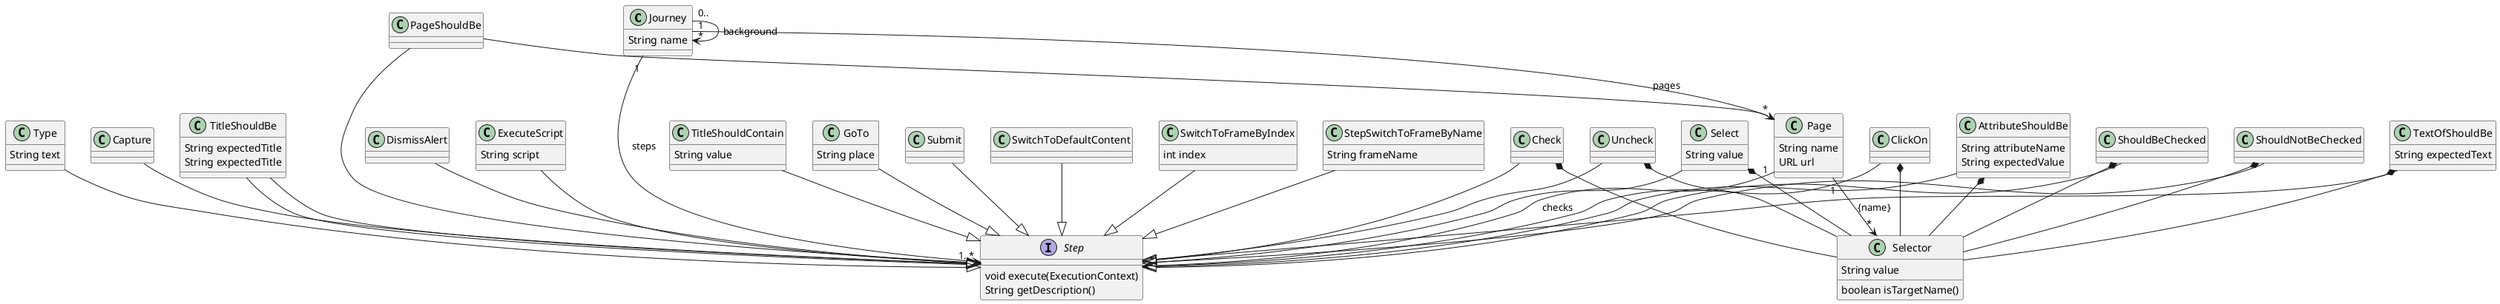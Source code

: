 @startuml

Journey : String name
Journey "1" --> "*" Page : pages
Journey "1" --> "1..*" Step : steps
Journey "0.." --> "*" Journey: background

Page : String name
Page : URL url
Page "1" -->  "*" Step: checks
Page "1" --> "*" Selector : {name}

interface Step

Step : void execute(ExecutionContext)
Step : String getDescription()

Check --|> Step
Check *-- Selector

ClickOn  --|> Step
ClickOn *-- Selector

DismissAlert --|> Step

ExecuteScript --|> Step
ExecuteScript : String script

GoTo --|> Step
GoTo : String place

Select --|> Step
Select *-- Selector
Select : String value

Submit --|> Step

SwitchToDefaultContent --|> Step

SwitchToFrameByIndex--|> Step
SwitchToFrameByIndex : int index

StepSwitchToFrameByName --|> Step
StepSwitchToFrameByName : String frameName

Type --|> Step
Type : String text

Uncheck --|> Step
Uncheck *-- Selector

AttributeShouldBe --|> Step
AttributeShouldBe : String attributeName
AttributeShouldBe : String expectedValue
AttributeShouldBe *-- Selector

Capture --|> Step

TitleShouldBe --|> Step
TitleShouldBe : String expectedTitle

PageShouldBe --|> Step
PageShouldBe --> Page

ShouldBeChecked --|> Step
ShouldBeChecked *-- Selector

ShouldNotBeChecked --|> Step
ShouldNotBeChecked *-- Selector

TextOfShouldBe --|> Step
TextOfShouldBe *-- Selector
TextOfShouldBe : String expectedText

TitleShouldBe --|> Step
TitleShouldBe : String expectedTitle

TitleShouldContain --|> Step
TitleShouldContain : String value

Selector : String value
Selector : boolean isTargetName()


@enduml